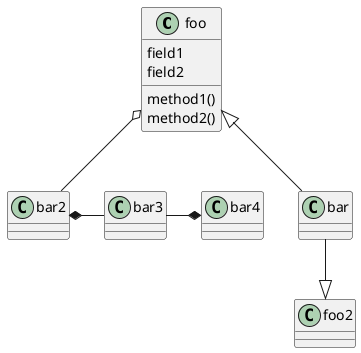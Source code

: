{
  "sha1": "ixcux9qtta9b77d374epv5hwdyj0a6p",
  "insertion": {
    "when": "2024-06-03T18:59:31.305Z",
    "user": "plantuml@gmail.com"
  }
}
@startuml
class foo {
 field1
 field2
 method1()
 method2()
}
class bar
foo <|-- bar
class bar2
foo o-- bar2

bar2 *- bar3
bar3 -* bar4

bar --|> foo2
@enduml
